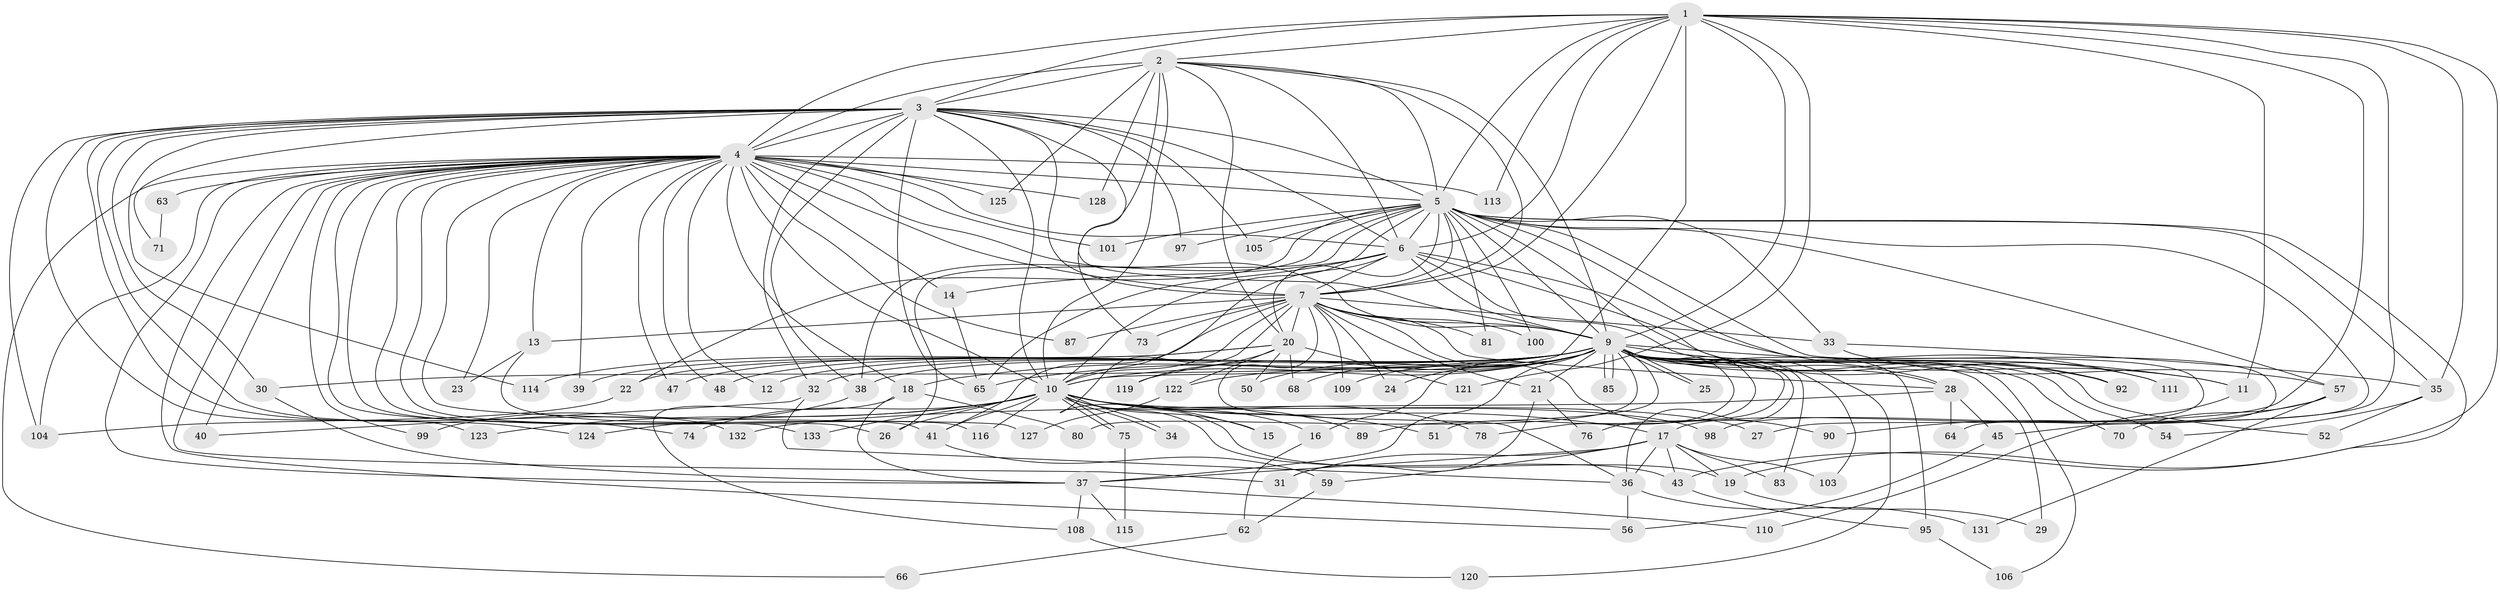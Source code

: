// Generated by graph-tools (version 1.1) at 2025/23/03/03/25 07:23:43]
// undirected, 102 vertices, 240 edges
graph export_dot {
graph [start="1"]
  node [color=gray90,style=filled];
  1 [super="+88"];
  2 [super="+102"];
  3 [super="+55"];
  4 [super="+8"];
  5 [super="+118"];
  6 [super="+94"];
  7 [super="+129"];
  9 [super="+46"];
  10 [super="+117"];
  11 [super="+96"];
  12;
  13;
  14;
  15;
  16;
  17 [super="+93"];
  18 [super="+86"];
  19 [super="+72"];
  20 [super="+91"];
  21 [super="+61"];
  22 [super="+126"];
  23;
  24;
  25;
  26 [super="+60"];
  27 [super="+53"];
  28 [super="+112"];
  29;
  30 [super="+44"];
  31 [super="+107"];
  32 [super="+58"];
  33;
  34;
  35 [super="+77"];
  36 [super="+49"];
  37 [super="+42"];
  38 [super="+82"];
  39;
  40;
  41 [super="+67"];
  43;
  45;
  47;
  48;
  50 [super="+130"];
  51;
  52;
  54;
  56 [super="+79"];
  57;
  59;
  62;
  63;
  64;
  65 [super="+69"];
  66;
  68;
  70;
  71;
  73;
  74;
  75;
  76;
  78;
  80;
  81;
  83 [super="+84"];
  85;
  87;
  89;
  90;
  92;
  95;
  97;
  98;
  99;
  100;
  101;
  103;
  104;
  105;
  106;
  108;
  109;
  110;
  111;
  113;
  114;
  115;
  116;
  119;
  120;
  121;
  122;
  123;
  124;
  125;
  127;
  128;
  131;
  132;
  133;
  1 -- 2;
  1 -- 3;
  1 -- 4 [weight=2];
  1 -- 5;
  1 -- 6;
  1 -- 7;
  1 -- 9 [weight=2];
  1 -- 10;
  1 -- 27;
  1 -- 35;
  1 -- 43;
  1 -- 45;
  1 -- 113;
  1 -- 121;
  1 -- 11;
  2 -- 3 [weight=2];
  2 -- 4 [weight=3];
  2 -- 5;
  2 -- 6;
  2 -- 7;
  2 -- 9;
  2 -- 10;
  2 -- 73;
  2 -- 125;
  2 -- 128;
  2 -- 20;
  3 -- 4 [weight=2];
  3 -- 5;
  3 -- 6;
  3 -- 7;
  3 -- 9;
  3 -- 10;
  3 -- 30;
  3 -- 32;
  3 -- 65;
  3 -- 71;
  3 -- 97;
  3 -- 104;
  3 -- 105;
  3 -- 114;
  3 -- 132;
  3 -- 38;
  3 -- 123;
  3 -- 124;
  4 -- 5 [weight=3];
  4 -- 6 [weight=2];
  4 -- 7 [weight=2];
  4 -- 9 [weight=2];
  4 -- 10 [weight=2];
  4 -- 13;
  4 -- 18;
  4 -- 48;
  4 -- 56;
  4 -- 63 [weight=2];
  4 -- 74;
  4 -- 99;
  4 -- 104;
  4 -- 128;
  4 -- 133;
  4 -- 66;
  4 -- 12;
  4 -- 14;
  4 -- 23;
  4 -- 87;
  4 -- 31 [weight=2];
  4 -- 101;
  4 -- 39;
  4 -- 40;
  4 -- 41;
  4 -- 127;
  4 -- 47;
  4 -- 113;
  4 -- 125;
  4 -- 37;
  4 -- 26;
  5 -- 6;
  5 -- 7;
  5 -- 9;
  5 -- 10;
  5 -- 17;
  5 -- 19;
  5 -- 20;
  5 -- 22;
  5 -- 26;
  5 -- 28;
  5 -- 33;
  5 -- 35;
  5 -- 38;
  5 -- 57;
  5 -- 64;
  5 -- 81;
  5 -- 97;
  5 -- 98;
  5 -- 100;
  5 -- 101;
  5 -- 105;
  6 -- 7;
  6 -- 9;
  6 -- 10;
  6 -- 11;
  6 -- 14;
  6 -- 92;
  6 -- 111;
  6 -- 65;
  7 -- 9;
  7 -- 10 [weight=2];
  7 -- 13;
  7 -- 15;
  7 -- 20;
  7 -- 21;
  7 -- 24;
  7 -- 33;
  7 -- 73;
  7 -- 81;
  7 -- 87;
  7 -- 90;
  7 -- 100;
  7 -- 109;
  7 -- 36;
  7 -- 41;
  7 -- 28;
  9 -- 10 [weight=2];
  9 -- 11;
  9 -- 12;
  9 -- 16;
  9 -- 18;
  9 -- 21;
  9 -- 24;
  9 -- 25;
  9 -- 25;
  9 -- 28;
  9 -- 29;
  9 -- 30;
  9 -- 32;
  9 -- 36;
  9 -- 37;
  9 -- 38;
  9 -- 47;
  9 -- 48;
  9 -- 50 [weight=2];
  9 -- 51;
  9 -- 52;
  9 -- 54;
  9 -- 68;
  9 -- 70;
  9 -- 76;
  9 -- 78;
  9 -- 80;
  9 -- 83 [weight=2];
  9 -- 85;
  9 -- 85;
  9 -- 89;
  9 -- 92;
  9 -- 95;
  9 -- 103;
  9 -- 106;
  9 -- 109;
  9 -- 111;
  9 -- 114;
  9 -- 119;
  9 -- 120;
  9 -- 122;
  9 -- 65;
  10 -- 15;
  10 -- 16;
  10 -- 17;
  10 -- 19;
  10 -- 26;
  10 -- 27 [weight=2];
  10 -- 34;
  10 -- 34;
  10 -- 41;
  10 -- 43;
  10 -- 51;
  10 -- 74;
  10 -- 75;
  10 -- 75;
  10 -- 78;
  10 -- 89;
  10 -- 98;
  10 -- 116;
  10 -- 123;
  10 -- 124;
  10 -- 133;
  11 -- 110;
  13 -- 23;
  13 -- 116;
  14 -- 65;
  16 -- 62;
  17 -- 31;
  17 -- 36;
  17 -- 37;
  17 -- 59;
  17 -- 83;
  17 -- 103;
  17 -- 43;
  17 -- 19;
  18 -- 80;
  18 -- 108;
  18 -- 37;
  19 -- 29;
  20 -- 22;
  20 -- 39;
  20 -- 50;
  20 -- 68;
  20 -- 119;
  20 -- 122;
  20 -- 121;
  21 -- 76;
  21 -- 31;
  22 -- 104;
  28 -- 45;
  28 -- 64;
  28 -- 132;
  30 -- 37;
  32 -- 40;
  32 -- 36;
  33 -- 57;
  33 -- 35;
  35 -- 52;
  35 -- 54;
  36 -- 131;
  36 -- 56;
  37 -- 108;
  37 -- 110;
  37 -- 115;
  38 -- 99;
  41 -- 59;
  43 -- 95;
  45 -- 56;
  57 -- 70;
  57 -- 90;
  57 -- 131;
  59 -- 62;
  62 -- 66;
  63 -- 71;
  75 -- 115;
  95 -- 106;
  108 -- 120;
  122 -- 127;
}
